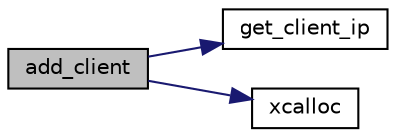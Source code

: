 digraph "add_client"
{
 // LATEX_PDF_SIZE
  edge [fontname="Helvetica",fontsize="10",labelfontname="Helvetica",labelfontsize="10"];
  node [fontname="Helvetica",fontsize="10",shape=record];
  rankdir="LR";
  Node1 [label="add_client",height=0.2,width=0.4,color="black", fillcolor="grey75", style="filled", fontcolor="black",tooltip=" "];
  Node1 -> Node2 [color="midnightblue",fontsize="10",style="solid",fontname="Helvetica"];
  Node2 [label="get_client_ip",height=0.2,width=0.4,color="black", fillcolor="white", style="filled",URL="$client_8c.html#abd8a9db1d28dbaf3e50be127beca1299",tooltip="Get the client IPv4/IPv6 address."];
  Node1 -> Node3 [color="midnightblue",fontsize="10",style="solid",fontname="Helvetica"];
  Node3 [label="xcalloc",height=0.2,width=0.4,color="black", fillcolor="white", style="filled",URL="$epoll__server_2utils_2xalloc_8c.html#acf4d2a0b6c4f9229a0f4687202abed54",tooltip="Calloc wrapper that exit on failure."];
}
